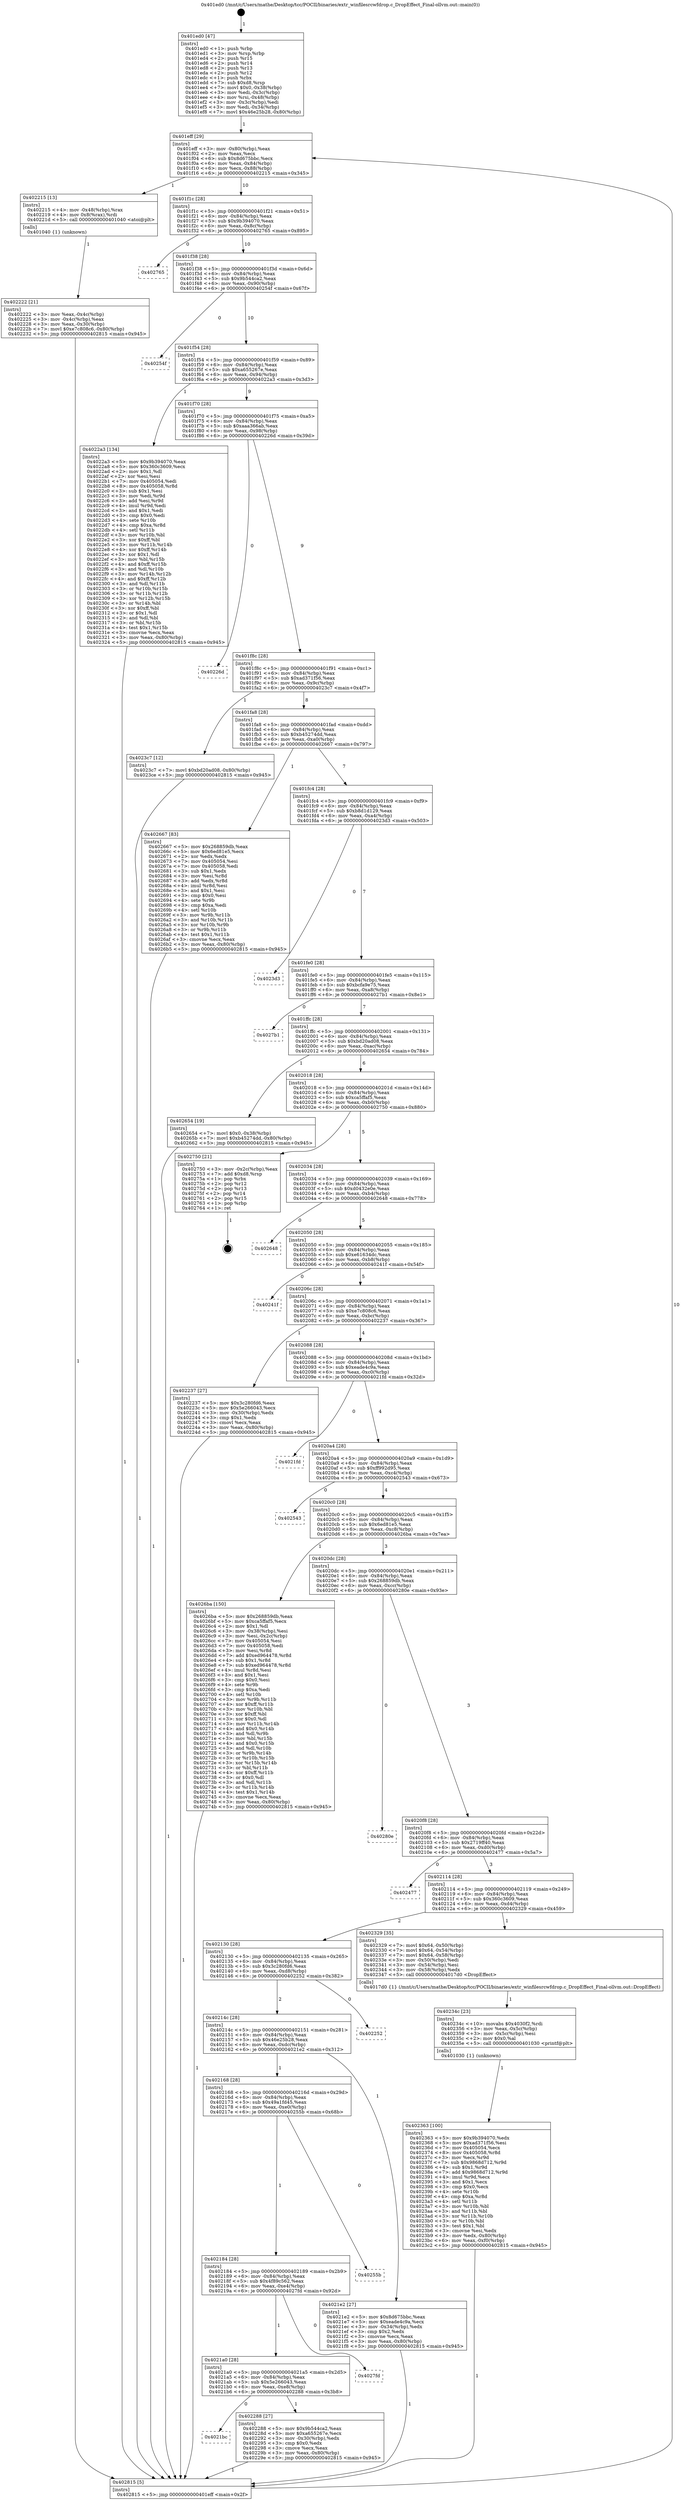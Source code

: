 digraph "0x401ed0" {
  label = "0x401ed0 (/mnt/c/Users/mathe/Desktop/tcc/POCII/binaries/extr_winfilesrcwfdrop.c_DropEffect_Final-ollvm.out::main(0))"
  labelloc = "t"
  node[shape=record]

  Entry [label="",width=0.3,height=0.3,shape=circle,fillcolor=black,style=filled]
  "0x401eff" [label="{
     0x401eff [29]\l
     | [instrs]\l
     &nbsp;&nbsp;0x401eff \<+3\>: mov -0x80(%rbp),%eax\l
     &nbsp;&nbsp;0x401f02 \<+2\>: mov %eax,%ecx\l
     &nbsp;&nbsp;0x401f04 \<+6\>: sub $0x8d675bbc,%ecx\l
     &nbsp;&nbsp;0x401f0a \<+6\>: mov %eax,-0x84(%rbp)\l
     &nbsp;&nbsp;0x401f10 \<+6\>: mov %ecx,-0x88(%rbp)\l
     &nbsp;&nbsp;0x401f16 \<+6\>: je 0000000000402215 \<main+0x345\>\l
  }"]
  "0x402215" [label="{
     0x402215 [13]\l
     | [instrs]\l
     &nbsp;&nbsp;0x402215 \<+4\>: mov -0x48(%rbp),%rax\l
     &nbsp;&nbsp;0x402219 \<+4\>: mov 0x8(%rax),%rdi\l
     &nbsp;&nbsp;0x40221d \<+5\>: call 0000000000401040 \<atoi@plt\>\l
     | [calls]\l
     &nbsp;&nbsp;0x401040 \{1\} (unknown)\l
  }"]
  "0x401f1c" [label="{
     0x401f1c [28]\l
     | [instrs]\l
     &nbsp;&nbsp;0x401f1c \<+5\>: jmp 0000000000401f21 \<main+0x51\>\l
     &nbsp;&nbsp;0x401f21 \<+6\>: mov -0x84(%rbp),%eax\l
     &nbsp;&nbsp;0x401f27 \<+5\>: sub $0x9b394070,%eax\l
     &nbsp;&nbsp;0x401f2c \<+6\>: mov %eax,-0x8c(%rbp)\l
     &nbsp;&nbsp;0x401f32 \<+6\>: je 0000000000402765 \<main+0x895\>\l
  }"]
  Exit [label="",width=0.3,height=0.3,shape=circle,fillcolor=black,style=filled,peripheries=2]
  "0x402765" [label="{
     0x402765\l
  }", style=dashed]
  "0x401f38" [label="{
     0x401f38 [28]\l
     | [instrs]\l
     &nbsp;&nbsp;0x401f38 \<+5\>: jmp 0000000000401f3d \<main+0x6d\>\l
     &nbsp;&nbsp;0x401f3d \<+6\>: mov -0x84(%rbp),%eax\l
     &nbsp;&nbsp;0x401f43 \<+5\>: sub $0x9b544ca2,%eax\l
     &nbsp;&nbsp;0x401f48 \<+6\>: mov %eax,-0x90(%rbp)\l
     &nbsp;&nbsp;0x401f4e \<+6\>: je 000000000040254f \<main+0x67f\>\l
  }"]
  "0x402363" [label="{
     0x402363 [100]\l
     | [instrs]\l
     &nbsp;&nbsp;0x402363 \<+5\>: mov $0x9b394070,%edx\l
     &nbsp;&nbsp;0x402368 \<+5\>: mov $0xad371f56,%esi\l
     &nbsp;&nbsp;0x40236d \<+7\>: mov 0x405054,%ecx\l
     &nbsp;&nbsp;0x402374 \<+8\>: mov 0x405058,%r8d\l
     &nbsp;&nbsp;0x40237c \<+3\>: mov %ecx,%r9d\l
     &nbsp;&nbsp;0x40237f \<+7\>: sub $0x9868d712,%r9d\l
     &nbsp;&nbsp;0x402386 \<+4\>: sub $0x1,%r9d\l
     &nbsp;&nbsp;0x40238a \<+7\>: add $0x9868d712,%r9d\l
     &nbsp;&nbsp;0x402391 \<+4\>: imul %r9d,%ecx\l
     &nbsp;&nbsp;0x402395 \<+3\>: and $0x1,%ecx\l
     &nbsp;&nbsp;0x402398 \<+3\>: cmp $0x0,%ecx\l
     &nbsp;&nbsp;0x40239b \<+4\>: sete %r10b\l
     &nbsp;&nbsp;0x40239f \<+4\>: cmp $0xa,%r8d\l
     &nbsp;&nbsp;0x4023a3 \<+4\>: setl %r11b\l
     &nbsp;&nbsp;0x4023a7 \<+3\>: mov %r10b,%bl\l
     &nbsp;&nbsp;0x4023aa \<+3\>: and %r11b,%bl\l
     &nbsp;&nbsp;0x4023ad \<+3\>: xor %r11b,%r10b\l
     &nbsp;&nbsp;0x4023b0 \<+3\>: or %r10b,%bl\l
     &nbsp;&nbsp;0x4023b3 \<+3\>: test $0x1,%bl\l
     &nbsp;&nbsp;0x4023b6 \<+3\>: cmovne %esi,%edx\l
     &nbsp;&nbsp;0x4023b9 \<+3\>: mov %edx,-0x80(%rbp)\l
     &nbsp;&nbsp;0x4023bc \<+6\>: mov %eax,-0xf0(%rbp)\l
     &nbsp;&nbsp;0x4023c2 \<+5\>: jmp 0000000000402815 \<main+0x945\>\l
  }"]
  "0x40254f" [label="{
     0x40254f\l
  }", style=dashed]
  "0x401f54" [label="{
     0x401f54 [28]\l
     | [instrs]\l
     &nbsp;&nbsp;0x401f54 \<+5\>: jmp 0000000000401f59 \<main+0x89\>\l
     &nbsp;&nbsp;0x401f59 \<+6\>: mov -0x84(%rbp),%eax\l
     &nbsp;&nbsp;0x401f5f \<+5\>: sub $0xa655267e,%eax\l
     &nbsp;&nbsp;0x401f64 \<+6\>: mov %eax,-0x94(%rbp)\l
     &nbsp;&nbsp;0x401f6a \<+6\>: je 00000000004022a3 \<main+0x3d3\>\l
  }"]
  "0x40234c" [label="{
     0x40234c [23]\l
     | [instrs]\l
     &nbsp;&nbsp;0x40234c \<+10\>: movabs $0x4030f2,%rdi\l
     &nbsp;&nbsp;0x402356 \<+3\>: mov %eax,-0x5c(%rbp)\l
     &nbsp;&nbsp;0x402359 \<+3\>: mov -0x5c(%rbp),%esi\l
     &nbsp;&nbsp;0x40235c \<+2\>: mov $0x0,%al\l
     &nbsp;&nbsp;0x40235e \<+5\>: call 0000000000401030 \<printf@plt\>\l
     | [calls]\l
     &nbsp;&nbsp;0x401030 \{1\} (unknown)\l
  }"]
  "0x4022a3" [label="{
     0x4022a3 [134]\l
     | [instrs]\l
     &nbsp;&nbsp;0x4022a3 \<+5\>: mov $0x9b394070,%eax\l
     &nbsp;&nbsp;0x4022a8 \<+5\>: mov $0x360c3609,%ecx\l
     &nbsp;&nbsp;0x4022ad \<+2\>: mov $0x1,%dl\l
     &nbsp;&nbsp;0x4022af \<+2\>: xor %esi,%esi\l
     &nbsp;&nbsp;0x4022b1 \<+7\>: mov 0x405054,%edi\l
     &nbsp;&nbsp;0x4022b8 \<+8\>: mov 0x405058,%r8d\l
     &nbsp;&nbsp;0x4022c0 \<+3\>: sub $0x1,%esi\l
     &nbsp;&nbsp;0x4022c3 \<+3\>: mov %edi,%r9d\l
     &nbsp;&nbsp;0x4022c6 \<+3\>: add %esi,%r9d\l
     &nbsp;&nbsp;0x4022c9 \<+4\>: imul %r9d,%edi\l
     &nbsp;&nbsp;0x4022cd \<+3\>: and $0x1,%edi\l
     &nbsp;&nbsp;0x4022d0 \<+3\>: cmp $0x0,%edi\l
     &nbsp;&nbsp;0x4022d3 \<+4\>: sete %r10b\l
     &nbsp;&nbsp;0x4022d7 \<+4\>: cmp $0xa,%r8d\l
     &nbsp;&nbsp;0x4022db \<+4\>: setl %r11b\l
     &nbsp;&nbsp;0x4022df \<+3\>: mov %r10b,%bl\l
     &nbsp;&nbsp;0x4022e2 \<+3\>: xor $0xff,%bl\l
     &nbsp;&nbsp;0x4022e5 \<+3\>: mov %r11b,%r14b\l
     &nbsp;&nbsp;0x4022e8 \<+4\>: xor $0xff,%r14b\l
     &nbsp;&nbsp;0x4022ec \<+3\>: xor $0x1,%dl\l
     &nbsp;&nbsp;0x4022ef \<+3\>: mov %bl,%r15b\l
     &nbsp;&nbsp;0x4022f2 \<+4\>: and $0xff,%r15b\l
     &nbsp;&nbsp;0x4022f6 \<+3\>: and %dl,%r10b\l
     &nbsp;&nbsp;0x4022f9 \<+3\>: mov %r14b,%r12b\l
     &nbsp;&nbsp;0x4022fc \<+4\>: and $0xff,%r12b\l
     &nbsp;&nbsp;0x402300 \<+3\>: and %dl,%r11b\l
     &nbsp;&nbsp;0x402303 \<+3\>: or %r10b,%r15b\l
     &nbsp;&nbsp;0x402306 \<+3\>: or %r11b,%r12b\l
     &nbsp;&nbsp;0x402309 \<+3\>: xor %r12b,%r15b\l
     &nbsp;&nbsp;0x40230c \<+3\>: or %r14b,%bl\l
     &nbsp;&nbsp;0x40230f \<+3\>: xor $0xff,%bl\l
     &nbsp;&nbsp;0x402312 \<+3\>: or $0x1,%dl\l
     &nbsp;&nbsp;0x402315 \<+2\>: and %dl,%bl\l
     &nbsp;&nbsp;0x402317 \<+3\>: or %bl,%r15b\l
     &nbsp;&nbsp;0x40231a \<+4\>: test $0x1,%r15b\l
     &nbsp;&nbsp;0x40231e \<+3\>: cmovne %ecx,%eax\l
     &nbsp;&nbsp;0x402321 \<+3\>: mov %eax,-0x80(%rbp)\l
     &nbsp;&nbsp;0x402324 \<+5\>: jmp 0000000000402815 \<main+0x945\>\l
  }"]
  "0x401f70" [label="{
     0x401f70 [28]\l
     | [instrs]\l
     &nbsp;&nbsp;0x401f70 \<+5\>: jmp 0000000000401f75 \<main+0xa5\>\l
     &nbsp;&nbsp;0x401f75 \<+6\>: mov -0x84(%rbp),%eax\l
     &nbsp;&nbsp;0x401f7b \<+5\>: sub $0xaaa366ab,%eax\l
     &nbsp;&nbsp;0x401f80 \<+6\>: mov %eax,-0x98(%rbp)\l
     &nbsp;&nbsp;0x401f86 \<+6\>: je 000000000040226d \<main+0x39d\>\l
  }"]
  "0x4021bc" [label="{
     0x4021bc\l
  }", style=dashed]
  "0x40226d" [label="{
     0x40226d\l
  }", style=dashed]
  "0x401f8c" [label="{
     0x401f8c [28]\l
     | [instrs]\l
     &nbsp;&nbsp;0x401f8c \<+5\>: jmp 0000000000401f91 \<main+0xc1\>\l
     &nbsp;&nbsp;0x401f91 \<+6\>: mov -0x84(%rbp),%eax\l
     &nbsp;&nbsp;0x401f97 \<+5\>: sub $0xad371f56,%eax\l
     &nbsp;&nbsp;0x401f9c \<+6\>: mov %eax,-0x9c(%rbp)\l
     &nbsp;&nbsp;0x401fa2 \<+6\>: je 00000000004023c7 \<main+0x4f7\>\l
  }"]
  "0x402288" [label="{
     0x402288 [27]\l
     | [instrs]\l
     &nbsp;&nbsp;0x402288 \<+5\>: mov $0x9b544ca2,%eax\l
     &nbsp;&nbsp;0x40228d \<+5\>: mov $0xa655267e,%ecx\l
     &nbsp;&nbsp;0x402292 \<+3\>: mov -0x30(%rbp),%edx\l
     &nbsp;&nbsp;0x402295 \<+3\>: cmp $0x0,%edx\l
     &nbsp;&nbsp;0x402298 \<+3\>: cmove %ecx,%eax\l
     &nbsp;&nbsp;0x40229b \<+3\>: mov %eax,-0x80(%rbp)\l
     &nbsp;&nbsp;0x40229e \<+5\>: jmp 0000000000402815 \<main+0x945\>\l
  }"]
  "0x4023c7" [label="{
     0x4023c7 [12]\l
     | [instrs]\l
     &nbsp;&nbsp;0x4023c7 \<+7\>: movl $0xbd20ad08,-0x80(%rbp)\l
     &nbsp;&nbsp;0x4023ce \<+5\>: jmp 0000000000402815 \<main+0x945\>\l
  }"]
  "0x401fa8" [label="{
     0x401fa8 [28]\l
     | [instrs]\l
     &nbsp;&nbsp;0x401fa8 \<+5\>: jmp 0000000000401fad \<main+0xdd\>\l
     &nbsp;&nbsp;0x401fad \<+6\>: mov -0x84(%rbp),%eax\l
     &nbsp;&nbsp;0x401fb3 \<+5\>: sub $0xb45274dd,%eax\l
     &nbsp;&nbsp;0x401fb8 \<+6\>: mov %eax,-0xa0(%rbp)\l
     &nbsp;&nbsp;0x401fbe \<+6\>: je 0000000000402667 \<main+0x797\>\l
  }"]
  "0x4021a0" [label="{
     0x4021a0 [28]\l
     | [instrs]\l
     &nbsp;&nbsp;0x4021a0 \<+5\>: jmp 00000000004021a5 \<main+0x2d5\>\l
     &nbsp;&nbsp;0x4021a5 \<+6\>: mov -0x84(%rbp),%eax\l
     &nbsp;&nbsp;0x4021ab \<+5\>: sub $0x5e266043,%eax\l
     &nbsp;&nbsp;0x4021b0 \<+6\>: mov %eax,-0xe8(%rbp)\l
     &nbsp;&nbsp;0x4021b6 \<+6\>: je 0000000000402288 \<main+0x3b8\>\l
  }"]
  "0x402667" [label="{
     0x402667 [83]\l
     | [instrs]\l
     &nbsp;&nbsp;0x402667 \<+5\>: mov $0x268859db,%eax\l
     &nbsp;&nbsp;0x40266c \<+5\>: mov $0x6ed81e5,%ecx\l
     &nbsp;&nbsp;0x402671 \<+2\>: xor %edx,%edx\l
     &nbsp;&nbsp;0x402673 \<+7\>: mov 0x405054,%esi\l
     &nbsp;&nbsp;0x40267a \<+7\>: mov 0x405058,%edi\l
     &nbsp;&nbsp;0x402681 \<+3\>: sub $0x1,%edx\l
     &nbsp;&nbsp;0x402684 \<+3\>: mov %esi,%r8d\l
     &nbsp;&nbsp;0x402687 \<+3\>: add %edx,%r8d\l
     &nbsp;&nbsp;0x40268a \<+4\>: imul %r8d,%esi\l
     &nbsp;&nbsp;0x40268e \<+3\>: and $0x1,%esi\l
     &nbsp;&nbsp;0x402691 \<+3\>: cmp $0x0,%esi\l
     &nbsp;&nbsp;0x402694 \<+4\>: sete %r9b\l
     &nbsp;&nbsp;0x402698 \<+3\>: cmp $0xa,%edi\l
     &nbsp;&nbsp;0x40269b \<+4\>: setl %r10b\l
     &nbsp;&nbsp;0x40269f \<+3\>: mov %r9b,%r11b\l
     &nbsp;&nbsp;0x4026a2 \<+3\>: and %r10b,%r11b\l
     &nbsp;&nbsp;0x4026a5 \<+3\>: xor %r10b,%r9b\l
     &nbsp;&nbsp;0x4026a8 \<+3\>: or %r9b,%r11b\l
     &nbsp;&nbsp;0x4026ab \<+4\>: test $0x1,%r11b\l
     &nbsp;&nbsp;0x4026af \<+3\>: cmovne %ecx,%eax\l
     &nbsp;&nbsp;0x4026b2 \<+3\>: mov %eax,-0x80(%rbp)\l
     &nbsp;&nbsp;0x4026b5 \<+5\>: jmp 0000000000402815 \<main+0x945\>\l
  }"]
  "0x401fc4" [label="{
     0x401fc4 [28]\l
     | [instrs]\l
     &nbsp;&nbsp;0x401fc4 \<+5\>: jmp 0000000000401fc9 \<main+0xf9\>\l
     &nbsp;&nbsp;0x401fc9 \<+6\>: mov -0x84(%rbp),%eax\l
     &nbsp;&nbsp;0x401fcf \<+5\>: sub $0xb8d1d129,%eax\l
     &nbsp;&nbsp;0x401fd4 \<+6\>: mov %eax,-0xa4(%rbp)\l
     &nbsp;&nbsp;0x401fda \<+6\>: je 00000000004023d3 \<main+0x503\>\l
  }"]
  "0x4027fd" [label="{
     0x4027fd\l
  }", style=dashed]
  "0x4023d3" [label="{
     0x4023d3\l
  }", style=dashed]
  "0x401fe0" [label="{
     0x401fe0 [28]\l
     | [instrs]\l
     &nbsp;&nbsp;0x401fe0 \<+5\>: jmp 0000000000401fe5 \<main+0x115\>\l
     &nbsp;&nbsp;0x401fe5 \<+6\>: mov -0x84(%rbp),%eax\l
     &nbsp;&nbsp;0x401feb \<+5\>: sub $0xbcfa9e75,%eax\l
     &nbsp;&nbsp;0x401ff0 \<+6\>: mov %eax,-0xa8(%rbp)\l
     &nbsp;&nbsp;0x401ff6 \<+6\>: je 00000000004027b1 \<main+0x8e1\>\l
  }"]
  "0x402184" [label="{
     0x402184 [28]\l
     | [instrs]\l
     &nbsp;&nbsp;0x402184 \<+5\>: jmp 0000000000402189 \<main+0x2b9\>\l
     &nbsp;&nbsp;0x402189 \<+6\>: mov -0x84(%rbp),%eax\l
     &nbsp;&nbsp;0x40218f \<+5\>: sub $0x4f89c562,%eax\l
     &nbsp;&nbsp;0x402194 \<+6\>: mov %eax,-0xe4(%rbp)\l
     &nbsp;&nbsp;0x40219a \<+6\>: je 00000000004027fd \<main+0x92d\>\l
  }"]
  "0x4027b1" [label="{
     0x4027b1\l
  }", style=dashed]
  "0x401ffc" [label="{
     0x401ffc [28]\l
     | [instrs]\l
     &nbsp;&nbsp;0x401ffc \<+5\>: jmp 0000000000402001 \<main+0x131\>\l
     &nbsp;&nbsp;0x402001 \<+6\>: mov -0x84(%rbp),%eax\l
     &nbsp;&nbsp;0x402007 \<+5\>: sub $0xbd20ad08,%eax\l
     &nbsp;&nbsp;0x40200c \<+6\>: mov %eax,-0xac(%rbp)\l
     &nbsp;&nbsp;0x402012 \<+6\>: je 0000000000402654 \<main+0x784\>\l
  }"]
  "0x40255b" [label="{
     0x40255b\l
  }", style=dashed]
  "0x402654" [label="{
     0x402654 [19]\l
     | [instrs]\l
     &nbsp;&nbsp;0x402654 \<+7\>: movl $0x0,-0x38(%rbp)\l
     &nbsp;&nbsp;0x40265b \<+7\>: movl $0xb45274dd,-0x80(%rbp)\l
     &nbsp;&nbsp;0x402662 \<+5\>: jmp 0000000000402815 \<main+0x945\>\l
  }"]
  "0x402018" [label="{
     0x402018 [28]\l
     | [instrs]\l
     &nbsp;&nbsp;0x402018 \<+5\>: jmp 000000000040201d \<main+0x14d\>\l
     &nbsp;&nbsp;0x40201d \<+6\>: mov -0x84(%rbp),%eax\l
     &nbsp;&nbsp;0x402023 \<+5\>: sub $0xca5ffaf5,%eax\l
     &nbsp;&nbsp;0x402028 \<+6\>: mov %eax,-0xb0(%rbp)\l
     &nbsp;&nbsp;0x40202e \<+6\>: je 0000000000402750 \<main+0x880\>\l
  }"]
  "0x402222" [label="{
     0x402222 [21]\l
     | [instrs]\l
     &nbsp;&nbsp;0x402222 \<+3\>: mov %eax,-0x4c(%rbp)\l
     &nbsp;&nbsp;0x402225 \<+3\>: mov -0x4c(%rbp),%eax\l
     &nbsp;&nbsp;0x402228 \<+3\>: mov %eax,-0x30(%rbp)\l
     &nbsp;&nbsp;0x40222b \<+7\>: movl $0xe7c808c6,-0x80(%rbp)\l
     &nbsp;&nbsp;0x402232 \<+5\>: jmp 0000000000402815 \<main+0x945\>\l
  }"]
  "0x402750" [label="{
     0x402750 [21]\l
     | [instrs]\l
     &nbsp;&nbsp;0x402750 \<+3\>: mov -0x2c(%rbp),%eax\l
     &nbsp;&nbsp;0x402753 \<+7\>: add $0xd8,%rsp\l
     &nbsp;&nbsp;0x40275a \<+1\>: pop %rbx\l
     &nbsp;&nbsp;0x40275b \<+2\>: pop %r12\l
     &nbsp;&nbsp;0x40275d \<+2\>: pop %r13\l
     &nbsp;&nbsp;0x40275f \<+2\>: pop %r14\l
     &nbsp;&nbsp;0x402761 \<+2\>: pop %r15\l
     &nbsp;&nbsp;0x402763 \<+1\>: pop %rbp\l
     &nbsp;&nbsp;0x402764 \<+1\>: ret\l
  }"]
  "0x402034" [label="{
     0x402034 [28]\l
     | [instrs]\l
     &nbsp;&nbsp;0x402034 \<+5\>: jmp 0000000000402039 \<main+0x169\>\l
     &nbsp;&nbsp;0x402039 \<+6\>: mov -0x84(%rbp),%eax\l
     &nbsp;&nbsp;0x40203f \<+5\>: sub $0xd0432e0e,%eax\l
     &nbsp;&nbsp;0x402044 \<+6\>: mov %eax,-0xb4(%rbp)\l
     &nbsp;&nbsp;0x40204a \<+6\>: je 0000000000402648 \<main+0x778\>\l
  }"]
  "0x401ed0" [label="{
     0x401ed0 [47]\l
     | [instrs]\l
     &nbsp;&nbsp;0x401ed0 \<+1\>: push %rbp\l
     &nbsp;&nbsp;0x401ed1 \<+3\>: mov %rsp,%rbp\l
     &nbsp;&nbsp;0x401ed4 \<+2\>: push %r15\l
     &nbsp;&nbsp;0x401ed6 \<+2\>: push %r14\l
     &nbsp;&nbsp;0x401ed8 \<+2\>: push %r13\l
     &nbsp;&nbsp;0x401eda \<+2\>: push %r12\l
     &nbsp;&nbsp;0x401edc \<+1\>: push %rbx\l
     &nbsp;&nbsp;0x401edd \<+7\>: sub $0xd8,%rsp\l
     &nbsp;&nbsp;0x401ee4 \<+7\>: movl $0x0,-0x38(%rbp)\l
     &nbsp;&nbsp;0x401eeb \<+3\>: mov %edi,-0x3c(%rbp)\l
     &nbsp;&nbsp;0x401eee \<+4\>: mov %rsi,-0x48(%rbp)\l
     &nbsp;&nbsp;0x401ef2 \<+3\>: mov -0x3c(%rbp),%edi\l
     &nbsp;&nbsp;0x401ef5 \<+3\>: mov %edi,-0x34(%rbp)\l
     &nbsp;&nbsp;0x401ef8 \<+7\>: movl $0x46e25b28,-0x80(%rbp)\l
  }"]
  "0x402648" [label="{
     0x402648\l
  }", style=dashed]
  "0x402050" [label="{
     0x402050 [28]\l
     | [instrs]\l
     &nbsp;&nbsp;0x402050 \<+5\>: jmp 0000000000402055 \<main+0x185\>\l
     &nbsp;&nbsp;0x402055 \<+6\>: mov -0x84(%rbp),%eax\l
     &nbsp;&nbsp;0x40205b \<+5\>: sub $0xe61634dc,%eax\l
     &nbsp;&nbsp;0x402060 \<+6\>: mov %eax,-0xb8(%rbp)\l
     &nbsp;&nbsp;0x402066 \<+6\>: je 000000000040241f \<main+0x54f\>\l
  }"]
  "0x402815" [label="{
     0x402815 [5]\l
     | [instrs]\l
     &nbsp;&nbsp;0x402815 \<+5\>: jmp 0000000000401eff \<main+0x2f\>\l
  }"]
  "0x40241f" [label="{
     0x40241f\l
  }", style=dashed]
  "0x40206c" [label="{
     0x40206c [28]\l
     | [instrs]\l
     &nbsp;&nbsp;0x40206c \<+5\>: jmp 0000000000402071 \<main+0x1a1\>\l
     &nbsp;&nbsp;0x402071 \<+6\>: mov -0x84(%rbp),%eax\l
     &nbsp;&nbsp;0x402077 \<+5\>: sub $0xe7c808c6,%eax\l
     &nbsp;&nbsp;0x40207c \<+6\>: mov %eax,-0xbc(%rbp)\l
     &nbsp;&nbsp;0x402082 \<+6\>: je 0000000000402237 \<main+0x367\>\l
  }"]
  "0x402168" [label="{
     0x402168 [28]\l
     | [instrs]\l
     &nbsp;&nbsp;0x402168 \<+5\>: jmp 000000000040216d \<main+0x29d\>\l
     &nbsp;&nbsp;0x40216d \<+6\>: mov -0x84(%rbp),%eax\l
     &nbsp;&nbsp;0x402173 \<+5\>: sub $0x49a1fd45,%eax\l
     &nbsp;&nbsp;0x402178 \<+6\>: mov %eax,-0xe0(%rbp)\l
     &nbsp;&nbsp;0x40217e \<+6\>: je 000000000040255b \<main+0x68b\>\l
  }"]
  "0x402237" [label="{
     0x402237 [27]\l
     | [instrs]\l
     &nbsp;&nbsp;0x402237 \<+5\>: mov $0x3c280fd6,%eax\l
     &nbsp;&nbsp;0x40223c \<+5\>: mov $0x5e266043,%ecx\l
     &nbsp;&nbsp;0x402241 \<+3\>: mov -0x30(%rbp),%edx\l
     &nbsp;&nbsp;0x402244 \<+3\>: cmp $0x1,%edx\l
     &nbsp;&nbsp;0x402247 \<+3\>: cmovl %ecx,%eax\l
     &nbsp;&nbsp;0x40224a \<+3\>: mov %eax,-0x80(%rbp)\l
     &nbsp;&nbsp;0x40224d \<+5\>: jmp 0000000000402815 \<main+0x945\>\l
  }"]
  "0x402088" [label="{
     0x402088 [28]\l
     | [instrs]\l
     &nbsp;&nbsp;0x402088 \<+5\>: jmp 000000000040208d \<main+0x1bd\>\l
     &nbsp;&nbsp;0x40208d \<+6\>: mov -0x84(%rbp),%eax\l
     &nbsp;&nbsp;0x402093 \<+5\>: sub $0xeade4c9a,%eax\l
     &nbsp;&nbsp;0x402098 \<+6\>: mov %eax,-0xc0(%rbp)\l
     &nbsp;&nbsp;0x40209e \<+6\>: je 00000000004021fd \<main+0x32d\>\l
  }"]
  "0x4021e2" [label="{
     0x4021e2 [27]\l
     | [instrs]\l
     &nbsp;&nbsp;0x4021e2 \<+5\>: mov $0x8d675bbc,%eax\l
     &nbsp;&nbsp;0x4021e7 \<+5\>: mov $0xeade4c9a,%ecx\l
     &nbsp;&nbsp;0x4021ec \<+3\>: mov -0x34(%rbp),%edx\l
     &nbsp;&nbsp;0x4021ef \<+3\>: cmp $0x2,%edx\l
     &nbsp;&nbsp;0x4021f2 \<+3\>: cmovne %ecx,%eax\l
     &nbsp;&nbsp;0x4021f5 \<+3\>: mov %eax,-0x80(%rbp)\l
     &nbsp;&nbsp;0x4021f8 \<+5\>: jmp 0000000000402815 \<main+0x945\>\l
  }"]
  "0x4021fd" [label="{
     0x4021fd\l
  }", style=dashed]
  "0x4020a4" [label="{
     0x4020a4 [28]\l
     | [instrs]\l
     &nbsp;&nbsp;0x4020a4 \<+5\>: jmp 00000000004020a9 \<main+0x1d9\>\l
     &nbsp;&nbsp;0x4020a9 \<+6\>: mov -0x84(%rbp),%eax\l
     &nbsp;&nbsp;0x4020af \<+5\>: sub $0xff992d95,%eax\l
     &nbsp;&nbsp;0x4020b4 \<+6\>: mov %eax,-0xc4(%rbp)\l
     &nbsp;&nbsp;0x4020ba \<+6\>: je 0000000000402543 \<main+0x673\>\l
  }"]
  "0x40214c" [label="{
     0x40214c [28]\l
     | [instrs]\l
     &nbsp;&nbsp;0x40214c \<+5\>: jmp 0000000000402151 \<main+0x281\>\l
     &nbsp;&nbsp;0x402151 \<+6\>: mov -0x84(%rbp),%eax\l
     &nbsp;&nbsp;0x402157 \<+5\>: sub $0x46e25b28,%eax\l
     &nbsp;&nbsp;0x40215c \<+6\>: mov %eax,-0xdc(%rbp)\l
     &nbsp;&nbsp;0x402162 \<+6\>: je 00000000004021e2 \<main+0x312\>\l
  }"]
  "0x402543" [label="{
     0x402543\l
  }", style=dashed]
  "0x4020c0" [label="{
     0x4020c0 [28]\l
     | [instrs]\l
     &nbsp;&nbsp;0x4020c0 \<+5\>: jmp 00000000004020c5 \<main+0x1f5\>\l
     &nbsp;&nbsp;0x4020c5 \<+6\>: mov -0x84(%rbp),%eax\l
     &nbsp;&nbsp;0x4020cb \<+5\>: sub $0x6ed81e5,%eax\l
     &nbsp;&nbsp;0x4020d0 \<+6\>: mov %eax,-0xc8(%rbp)\l
     &nbsp;&nbsp;0x4020d6 \<+6\>: je 00000000004026ba \<main+0x7ea\>\l
  }"]
  "0x402252" [label="{
     0x402252\l
  }", style=dashed]
  "0x4026ba" [label="{
     0x4026ba [150]\l
     | [instrs]\l
     &nbsp;&nbsp;0x4026ba \<+5\>: mov $0x268859db,%eax\l
     &nbsp;&nbsp;0x4026bf \<+5\>: mov $0xca5ffaf5,%ecx\l
     &nbsp;&nbsp;0x4026c4 \<+2\>: mov $0x1,%dl\l
     &nbsp;&nbsp;0x4026c6 \<+3\>: mov -0x38(%rbp),%esi\l
     &nbsp;&nbsp;0x4026c9 \<+3\>: mov %esi,-0x2c(%rbp)\l
     &nbsp;&nbsp;0x4026cc \<+7\>: mov 0x405054,%esi\l
     &nbsp;&nbsp;0x4026d3 \<+7\>: mov 0x405058,%edi\l
     &nbsp;&nbsp;0x4026da \<+3\>: mov %esi,%r8d\l
     &nbsp;&nbsp;0x4026dd \<+7\>: add $0xed964478,%r8d\l
     &nbsp;&nbsp;0x4026e4 \<+4\>: sub $0x1,%r8d\l
     &nbsp;&nbsp;0x4026e8 \<+7\>: sub $0xed964478,%r8d\l
     &nbsp;&nbsp;0x4026ef \<+4\>: imul %r8d,%esi\l
     &nbsp;&nbsp;0x4026f3 \<+3\>: and $0x1,%esi\l
     &nbsp;&nbsp;0x4026f6 \<+3\>: cmp $0x0,%esi\l
     &nbsp;&nbsp;0x4026f9 \<+4\>: sete %r9b\l
     &nbsp;&nbsp;0x4026fd \<+3\>: cmp $0xa,%edi\l
     &nbsp;&nbsp;0x402700 \<+4\>: setl %r10b\l
     &nbsp;&nbsp;0x402704 \<+3\>: mov %r9b,%r11b\l
     &nbsp;&nbsp;0x402707 \<+4\>: xor $0xff,%r11b\l
     &nbsp;&nbsp;0x40270b \<+3\>: mov %r10b,%bl\l
     &nbsp;&nbsp;0x40270e \<+3\>: xor $0xff,%bl\l
     &nbsp;&nbsp;0x402711 \<+3\>: xor $0x0,%dl\l
     &nbsp;&nbsp;0x402714 \<+3\>: mov %r11b,%r14b\l
     &nbsp;&nbsp;0x402717 \<+4\>: and $0x0,%r14b\l
     &nbsp;&nbsp;0x40271b \<+3\>: and %dl,%r9b\l
     &nbsp;&nbsp;0x40271e \<+3\>: mov %bl,%r15b\l
     &nbsp;&nbsp;0x402721 \<+4\>: and $0x0,%r15b\l
     &nbsp;&nbsp;0x402725 \<+3\>: and %dl,%r10b\l
     &nbsp;&nbsp;0x402728 \<+3\>: or %r9b,%r14b\l
     &nbsp;&nbsp;0x40272b \<+3\>: or %r10b,%r15b\l
     &nbsp;&nbsp;0x40272e \<+3\>: xor %r15b,%r14b\l
     &nbsp;&nbsp;0x402731 \<+3\>: or %bl,%r11b\l
     &nbsp;&nbsp;0x402734 \<+4\>: xor $0xff,%r11b\l
     &nbsp;&nbsp;0x402738 \<+3\>: or $0x0,%dl\l
     &nbsp;&nbsp;0x40273b \<+3\>: and %dl,%r11b\l
     &nbsp;&nbsp;0x40273e \<+3\>: or %r11b,%r14b\l
     &nbsp;&nbsp;0x402741 \<+4\>: test $0x1,%r14b\l
     &nbsp;&nbsp;0x402745 \<+3\>: cmovne %ecx,%eax\l
     &nbsp;&nbsp;0x402748 \<+3\>: mov %eax,-0x80(%rbp)\l
     &nbsp;&nbsp;0x40274b \<+5\>: jmp 0000000000402815 \<main+0x945\>\l
  }"]
  "0x4020dc" [label="{
     0x4020dc [28]\l
     | [instrs]\l
     &nbsp;&nbsp;0x4020dc \<+5\>: jmp 00000000004020e1 \<main+0x211\>\l
     &nbsp;&nbsp;0x4020e1 \<+6\>: mov -0x84(%rbp),%eax\l
     &nbsp;&nbsp;0x4020e7 \<+5\>: sub $0x268859db,%eax\l
     &nbsp;&nbsp;0x4020ec \<+6\>: mov %eax,-0xcc(%rbp)\l
     &nbsp;&nbsp;0x4020f2 \<+6\>: je 000000000040280e \<main+0x93e\>\l
  }"]
  "0x402130" [label="{
     0x402130 [28]\l
     | [instrs]\l
     &nbsp;&nbsp;0x402130 \<+5\>: jmp 0000000000402135 \<main+0x265\>\l
     &nbsp;&nbsp;0x402135 \<+6\>: mov -0x84(%rbp),%eax\l
     &nbsp;&nbsp;0x40213b \<+5\>: sub $0x3c280fd6,%eax\l
     &nbsp;&nbsp;0x402140 \<+6\>: mov %eax,-0xd8(%rbp)\l
     &nbsp;&nbsp;0x402146 \<+6\>: je 0000000000402252 \<main+0x382\>\l
  }"]
  "0x40280e" [label="{
     0x40280e\l
  }", style=dashed]
  "0x4020f8" [label="{
     0x4020f8 [28]\l
     | [instrs]\l
     &nbsp;&nbsp;0x4020f8 \<+5\>: jmp 00000000004020fd \<main+0x22d\>\l
     &nbsp;&nbsp;0x4020fd \<+6\>: mov -0x84(%rbp),%eax\l
     &nbsp;&nbsp;0x402103 \<+5\>: sub $0x2719ff40,%eax\l
     &nbsp;&nbsp;0x402108 \<+6\>: mov %eax,-0xd0(%rbp)\l
     &nbsp;&nbsp;0x40210e \<+6\>: je 0000000000402477 \<main+0x5a7\>\l
  }"]
  "0x402329" [label="{
     0x402329 [35]\l
     | [instrs]\l
     &nbsp;&nbsp;0x402329 \<+7\>: movl $0x64,-0x50(%rbp)\l
     &nbsp;&nbsp;0x402330 \<+7\>: movl $0x64,-0x54(%rbp)\l
     &nbsp;&nbsp;0x402337 \<+7\>: movl $0x64,-0x58(%rbp)\l
     &nbsp;&nbsp;0x40233e \<+3\>: mov -0x50(%rbp),%edi\l
     &nbsp;&nbsp;0x402341 \<+3\>: mov -0x54(%rbp),%esi\l
     &nbsp;&nbsp;0x402344 \<+3\>: mov -0x58(%rbp),%edx\l
     &nbsp;&nbsp;0x402347 \<+5\>: call 00000000004017d0 \<DropEffect\>\l
     | [calls]\l
     &nbsp;&nbsp;0x4017d0 \{1\} (/mnt/c/Users/mathe/Desktop/tcc/POCII/binaries/extr_winfilesrcwfdrop.c_DropEffect_Final-ollvm.out::DropEffect)\l
  }"]
  "0x402477" [label="{
     0x402477\l
  }", style=dashed]
  "0x402114" [label="{
     0x402114 [28]\l
     | [instrs]\l
     &nbsp;&nbsp;0x402114 \<+5\>: jmp 0000000000402119 \<main+0x249\>\l
     &nbsp;&nbsp;0x402119 \<+6\>: mov -0x84(%rbp),%eax\l
     &nbsp;&nbsp;0x40211f \<+5\>: sub $0x360c3609,%eax\l
     &nbsp;&nbsp;0x402124 \<+6\>: mov %eax,-0xd4(%rbp)\l
     &nbsp;&nbsp;0x40212a \<+6\>: je 0000000000402329 \<main+0x459\>\l
  }"]
  Entry -> "0x401ed0" [label=" 1"]
  "0x401eff" -> "0x402215" [label=" 1"]
  "0x401eff" -> "0x401f1c" [label=" 10"]
  "0x402750" -> Exit [label=" 1"]
  "0x401f1c" -> "0x402765" [label=" 0"]
  "0x401f1c" -> "0x401f38" [label=" 10"]
  "0x4026ba" -> "0x402815" [label=" 1"]
  "0x401f38" -> "0x40254f" [label=" 0"]
  "0x401f38" -> "0x401f54" [label=" 10"]
  "0x402667" -> "0x402815" [label=" 1"]
  "0x401f54" -> "0x4022a3" [label=" 1"]
  "0x401f54" -> "0x401f70" [label=" 9"]
  "0x402654" -> "0x402815" [label=" 1"]
  "0x401f70" -> "0x40226d" [label=" 0"]
  "0x401f70" -> "0x401f8c" [label=" 9"]
  "0x4023c7" -> "0x402815" [label=" 1"]
  "0x401f8c" -> "0x4023c7" [label=" 1"]
  "0x401f8c" -> "0x401fa8" [label=" 8"]
  "0x402363" -> "0x402815" [label=" 1"]
  "0x401fa8" -> "0x402667" [label=" 1"]
  "0x401fa8" -> "0x401fc4" [label=" 7"]
  "0x402329" -> "0x40234c" [label=" 1"]
  "0x401fc4" -> "0x4023d3" [label=" 0"]
  "0x401fc4" -> "0x401fe0" [label=" 7"]
  "0x4022a3" -> "0x402815" [label=" 1"]
  "0x401fe0" -> "0x4027b1" [label=" 0"]
  "0x401fe0" -> "0x401ffc" [label=" 7"]
  "0x4021a0" -> "0x4021bc" [label=" 0"]
  "0x401ffc" -> "0x402654" [label=" 1"]
  "0x401ffc" -> "0x402018" [label=" 6"]
  "0x4021a0" -> "0x402288" [label=" 1"]
  "0x402018" -> "0x402750" [label=" 1"]
  "0x402018" -> "0x402034" [label=" 5"]
  "0x402184" -> "0x4021a0" [label=" 1"]
  "0x402034" -> "0x402648" [label=" 0"]
  "0x402034" -> "0x402050" [label=" 5"]
  "0x402184" -> "0x4027fd" [label=" 0"]
  "0x402050" -> "0x40241f" [label=" 0"]
  "0x402050" -> "0x40206c" [label=" 5"]
  "0x402288" -> "0x402815" [label=" 1"]
  "0x40206c" -> "0x402237" [label=" 1"]
  "0x40206c" -> "0x402088" [label=" 4"]
  "0x402168" -> "0x402184" [label=" 1"]
  "0x402088" -> "0x4021fd" [label=" 0"]
  "0x402088" -> "0x4020a4" [label=" 4"]
  "0x402168" -> "0x40255b" [label=" 0"]
  "0x4020a4" -> "0x402543" [label=" 0"]
  "0x4020a4" -> "0x4020c0" [label=" 4"]
  "0x402237" -> "0x402815" [label=" 1"]
  "0x4020c0" -> "0x4026ba" [label=" 1"]
  "0x4020c0" -> "0x4020dc" [label=" 3"]
  "0x402222" -> "0x402815" [label=" 1"]
  "0x4020dc" -> "0x40280e" [label=" 0"]
  "0x4020dc" -> "0x4020f8" [label=" 3"]
  "0x402815" -> "0x401eff" [label=" 10"]
  "0x4020f8" -> "0x402477" [label=" 0"]
  "0x4020f8" -> "0x402114" [label=" 3"]
  "0x401ed0" -> "0x401eff" [label=" 1"]
  "0x402114" -> "0x402329" [label=" 1"]
  "0x402114" -> "0x402130" [label=" 2"]
  "0x402215" -> "0x402222" [label=" 1"]
  "0x402130" -> "0x402252" [label=" 0"]
  "0x402130" -> "0x40214c" [label=" 2"]
  "0x40234c" -> "0x402363" [label=" 1"]
  "0x40214c" -> "0x4021e2" [label=" 1"]
  "0x40214c" -> "0x402168" [label=" 1"]
  "0x4021e2" -> "0x402815" [label=" 1"]
}
